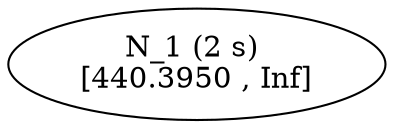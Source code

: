 ## dot -Tpdf thisfile > thisfile.pdf 

digraph Branching_Tree {
	edge[fontname = "Courier", fontsize = 10];
	n1 [label= "N_1 (2 s) \n[440.3950 , Inf]"];
}
